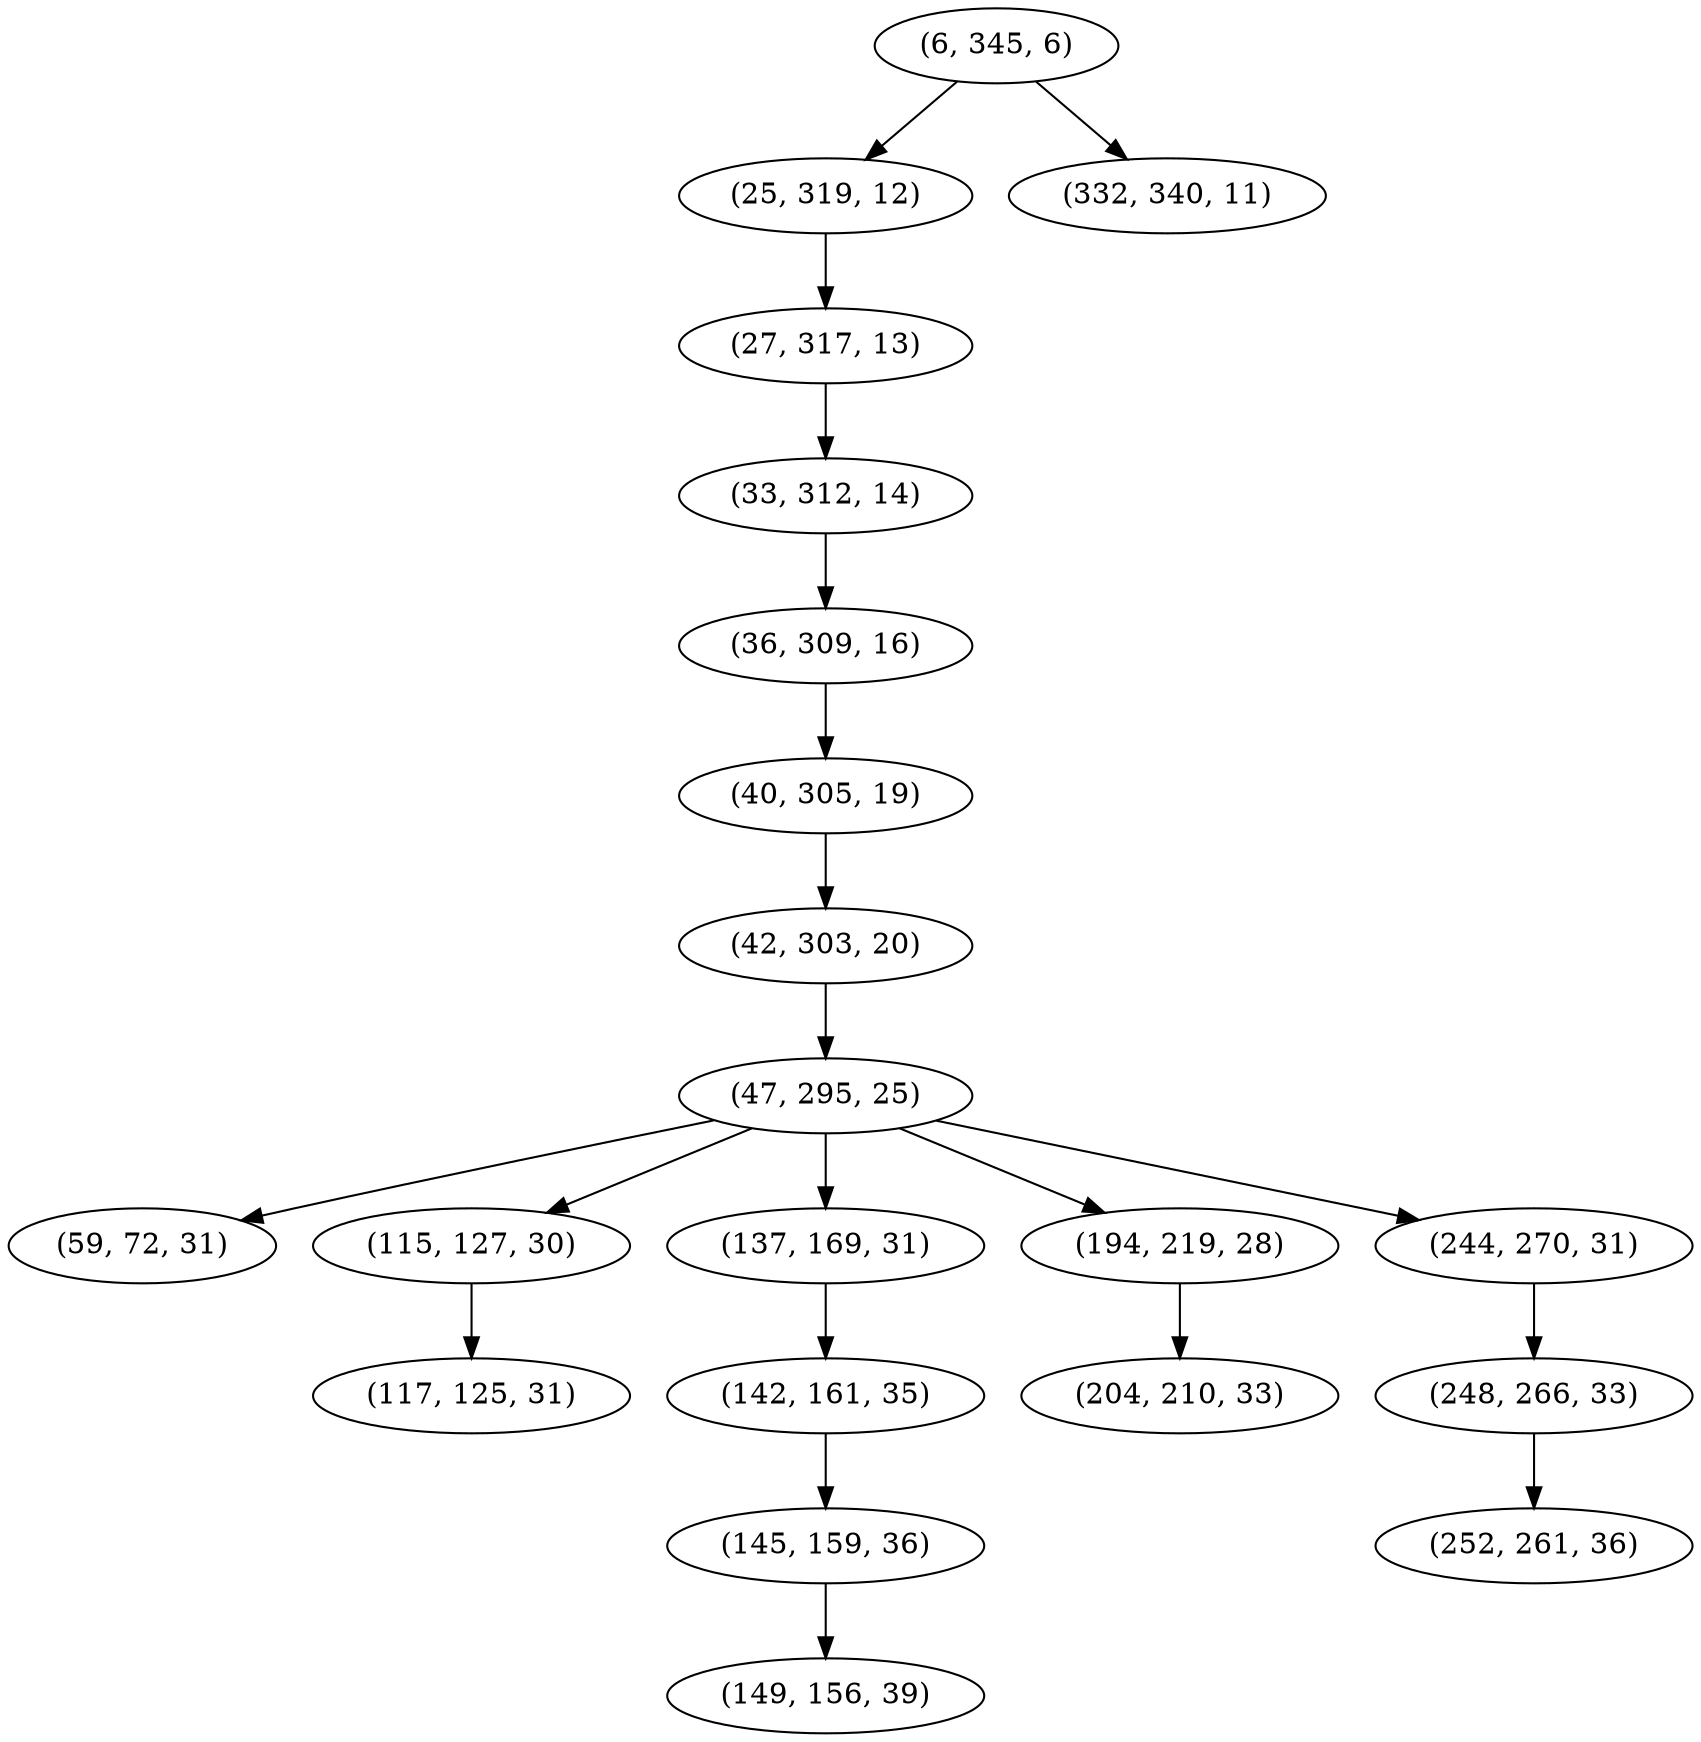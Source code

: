 digraph tree {
    "(6, 345, 6)";
    "(25, 319, 12)";
    "(27, 317, 13)";
    "(33, 312, 14)";
    "(36, 309, 16)";
    "(40, 305, 19)";
    "(42, 303, 20)";
    "(47, 295, 25)";
    "(59, 72, 31)";
    "(115, 127, 30)";
    "(117, 125, 31)";
    "(137, 169, 31)";
    "(142, 161, 35)";
    "(145, 159, 36)";
    "(149, 156, 39)";
    "(194, 219, 28)";
    "(204, 210, 33)";
    "(244, 270, 31)";
    "(248, 266, 33)";
    "(252, 261, 36)";
    "(332, 340, 11)";
    "(6, 345, 6)" -> "(25, 319, 12)";
    "(6, 345, 6)" -> "(332, 340, 11)";
    "(25, 319, 12)" -> "(27, 317, 13)";
    "(27, 317, 13)" -> "(33, 312, 14)";
    "(33, 312, 14)" -> "(36, 309, 16)";
    "(36, 309, 16)" -> "(40, 305, 19)";
    "(40, 305, 19)" -> "(42, 303, 20)";
    "(42, 303, 20)" -> "(47, 295, 25)";
    "(47, 295, 25)" -> "(59, 72, 31)";
    "(47, 295, 25)" -> "(115, 127, 30)";
    "(47, 295, 25)" -> "(137, 169, 31)";
    "(47, 295, 25)" -> "(194, 219, 28)";
    "(47, 295, 25)" -> "(244, 270, 31)";
    "(115, 127, 30)" -> "(117, 125, 31)";
    "(137, 169, 31)" -> "(142, 161, 35)";
    "(142, 161, 35)" -> "(145, 159, 36)";
    "(145, 159, 36)" -> "(149, 156, 39)";
    "(194, 219, 28)" -> "(204, 210, 33)";
    "(244, 270, 31)" -> "(248, 266, 33)";
    "(248, 266, 33)" -> "(252, 261, 36)";
}
